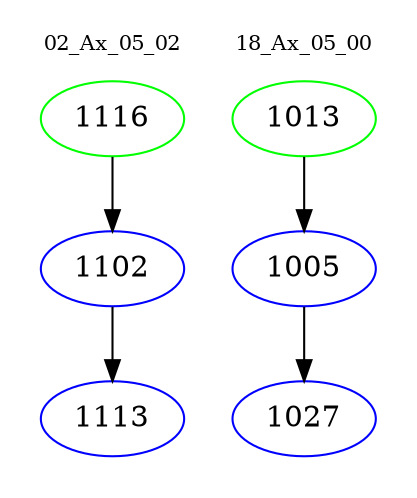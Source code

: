 digraph{
subgraph cluster_0 {
color = white
label = "02_Ax_05_02";
fontsize=10;
T0_1116 [label="1116", color="green"]
T0_1116 -> T0_1102 [color="black"]
T0_1102 [label="1102", color="blue"]
T0_1102 -> T0_1113 [color="black"]
T0_1113 [label="1113", color="blue"]
}
subgraph cluster_1 {
color = white
label = "18_Ax_05_00";
fontsize=10;
T1_1013 [label="1013", color="green"]
T1_1013 -> T1_1005 [color="black"]
T1_1005 [label="1005", color="blue"]
T1_1005 -> T1_1027 [color="black"]
T1_1027 [label="1027", color="blue"]
}
}
